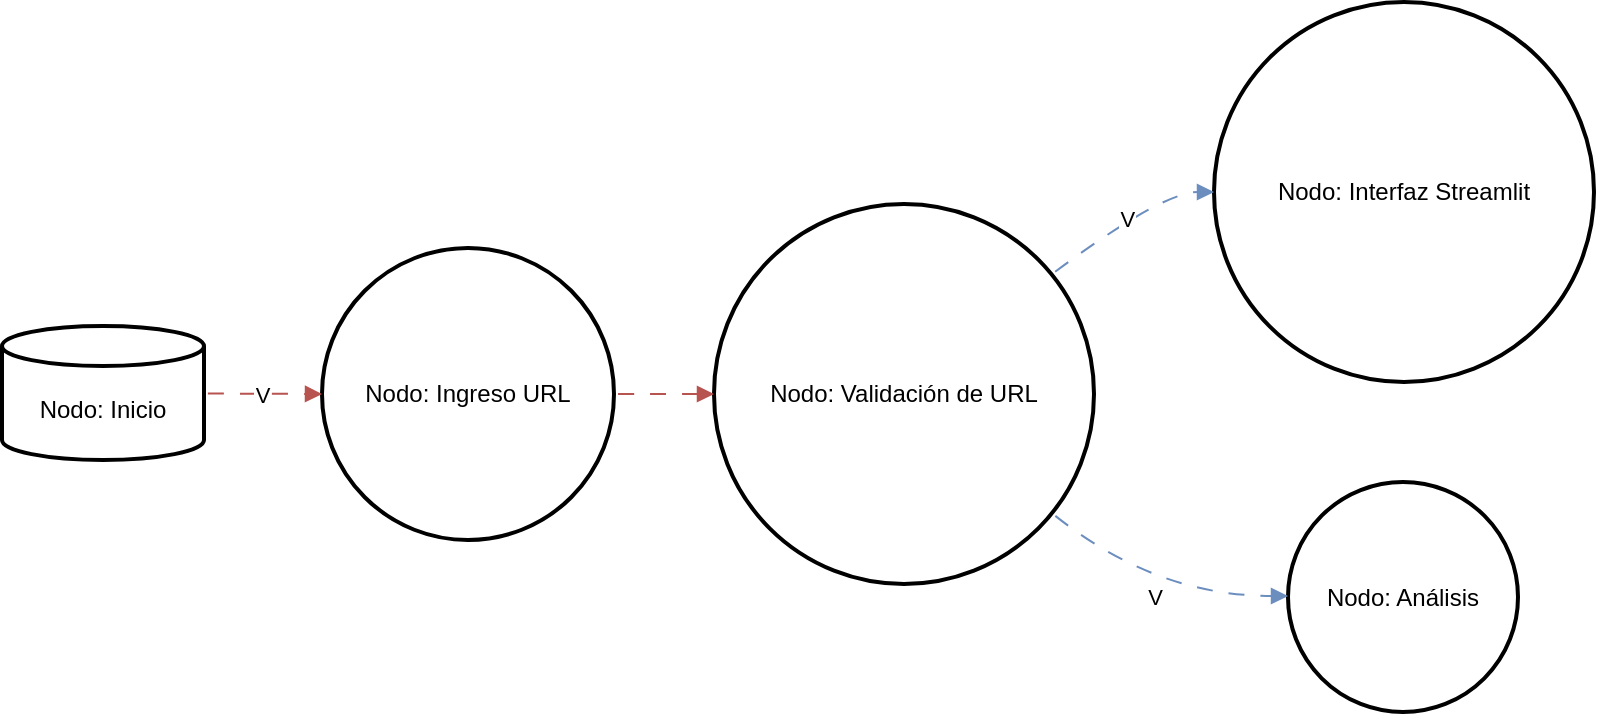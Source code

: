 <mxfile version="23.1.0" type="github">
  <diagram name="Page-1" id="gJCDHmZN_dFeJVQg9kTI">
    <mxGraphModel dx="2261" dy="1955" grid="1" gridSize="10" guides="1" tooltips="1" connect="1" arrows="1" fold="1" page="1" pageScale="1" pageWidth="827" pageHeight="1169" math="0" shadow="0">
      <root>
        <mxCell id="0" />
        <mxCell id="1" parent="0" />
        <mxCell id="2" value="Nodo: Inicio" style="shape=cylinder3;boundedLbl=1;backgroundOutline=1;size=10;strokeWidth=2;whiteSpace=wrap;" parent="1" vertex="1">
          <mxGeometry y="162" width="101" height="67" as="geometry" />
        </mxCell>
        <mxCell id="3" value="Nodo: Ingreso URL" style="ellipse;aspect=fixed;strokeWidth=2;whiteSpace=wrap;" parent="1" vertex="1">
          <mxGeometry x="160" y="123" width="146" height="146" as="geometry" />
        </mxCell>
        <mxCell id="4" value="Nodo: Validación de URL" style="ellipse;aspect=fixed;strokeWidth=2;whiteSpace=wrap;" parent="1" vertex="1">
          <mxGeometry x="356" y="101" width="190" height="190" as="geometry" />
        </mxCell>
        <mxCell id="5" value="Nodo: Interfaz Streamlit" style="ellipse;aspect=fixed;strokeWidth=2;whiteSpace=wrap;" parent="1" vertex="1">
          <mxGeometry x="606" width="190" height="190" as="geometry" />
        </mxCell>
        <mxCell id="6" value="Nodo: Análisis" style="ellipse;aspect=fixed;strokeWidth=2;whiteSpace=wrap;" parent="1" vertex="1">
          <mxGeometry x="643" y="240" width="115" height="115" as="geometry" />
        </mxCell>
        <mxCell id="7" value="V" style="curved=1;startArrow=none;endArrow=block;exitX=0.998;exitY=0.504;entryX=0.002;entryY=0.498;flowAnimation=1;fillColor=#f8cecc;strokeColor=#b85450;" parent="1" source="2" target="3" edge="1">
          <mxGeometry relative="1" as="geometry">
            <Array as="points" />
          </mxGeometry>
        </mxCell>
        <mxCell id="8" value="" style="curved=1;startArrow=none;endArrow=block;exitX=1.001;exitY=0.498;entryX=0.0;entryY=0.499;flowAnimation=1;fillColor=#f8cecc;strokeColor=#b85450;" parent="1" source="3" target="4" edge="1">
          <mxGeometry relative="1" as="geometry">
            <Array as="points" />
          </mxGeometry>
        </mxCell>
        <mxCell id="9" value="V" style="curved=1;startArrow=none;endArrow=block;exitX=1.001;exitY=0.094;entryX=-0.003;entryY=0.499;flowAnimation=1;fillColor=#dae8fc;strokeColor=#6c8ebf;" parent="1" source="4" target="5" edge="1">
          <mxGeometry relative="1" as="geometry">
            <Array as="points">
              <mxPoint x="580" y="95" />
            </Array>
          </mxGeometry>
        </mxCell>
        <mxCell id="10" value="V" style="curved=1;startArrow=none;endArrow=block;exitX=1.001;exitY=0.904;entryX=0.0;entryY=0.494;flowAnimation=1;fillColor=#dae8fc;strokeColor=#6c8ebf;" parent="1" source="4" target="6" edge="1">
          <mxGeometry relative="1" as="geometry">
            <Array as="points">
              <mxPoint x="576" y="297" />
            </Array>
          </mxGeometry>
        </mxCell>
      </root>
    </mxGraphModel>
  </diagram>
</mxfile>
